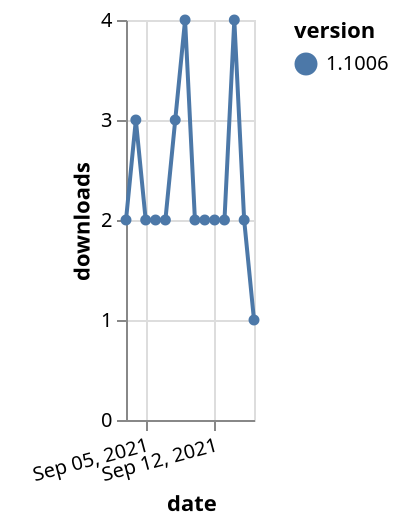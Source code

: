 {"$schema": "https://vega.github.io/schema/vega-lite/v5.json", "description": "A simple bar chart with embedded data.", "data": {"values": [{"date": "2021-09-03", "total": 2947, "delta": 2, "version": "1.1006"}, {"date": "2021-09-04", "total": 2950, "delta": 3, "version": "1.1006"}, {"date": "2021-09-05", "total": 2952, "delta": 2, "version": "1.1006"}, {"date": "2021-09-06", "total": 2954, "delta": 2, "version": "1.1006"}, {"date": "2021-09-07", "total": 2956, "delta": 2, "version": "1.1006"}, {"date": "2021-09-08", "total": 2959, "delta": 3, "version": "1.1006"}, {"date": "2021-09-09", "total": 2963, "delta": 4, "version": "1.1006"}, {"date": "2021-09-10", "total": 2965, "delta": 2, "version": "1.1006"}, {"date": "2021-09-11", "total": 2967, "delta": 2, "version": "1.1006"}, {"date": "2021-09-12", "total": 2969, "delta": 2, "version": "1.1006"}, {"date": "2021-09-13", "total": 2971, "delta": 2, "version": "1.1006"}, {"date": "2021-09-14", "total": 2975, "delta": 4, "version": "1.1006"}, {"date": "2021-09-15", "total": 2977, "delta": 2, "version": "1.1006"}, {"date": "2021-09-16", "total": 2978, "delta": 1, "version": "1.1006"}]}, "width": "container", "mark": {"type": "line", "point": {"filled": true}}, "encoding": {"x": {"field": "date", "type": "temporal", "timeUnit": "yearmonthdate", "title": "date", "axis": {"labelAngle": -15}}, "y": {"field": "delta", "type": "quantitative", "title": "downloads"}, "color": {"field": "version", "type": "nominal"}, "tooltip": {"field": "delta"}}}